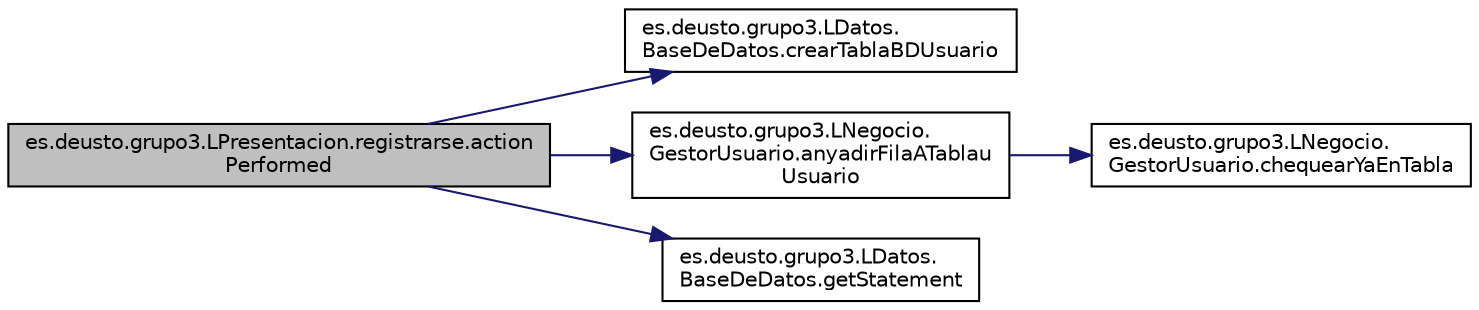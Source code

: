 digraph "es.deusto.grupo3.LPresentacion.registrarse.actionPerformed"
{
  edge [fontname="Helvetica",fontsize="10",labelfontname="Helvetica",labelfontsize="10"];
  node [fontname="Helvetica",fontsize="10",shape=record];
  rankdir="LR";
  Node3 [label="es.deusto.grupo3.LPresentacion.registrarse.action\lPerformed",height=0.2,width=0.4,color="black", fillcolor="grey75", style="filled", fontcolor="black"];
  Node3 -> Node4 [color="midnightblue",fontsize="10",style="solid",fontname="Helvetica"];
  Node4 [label="es.deusto.grupo3.LDatos.\lBaseDeDatos.crearTablaBDUsuario",height=0.2,width=0.4,color="black", fillcolor="white", style="filled",URL="$classes_1_1deusto_1_1grupo3_1_1_l_datos_1_1_base_de_datos.html#a2d8e5fb29ac6248a033738fd3225f24b"];
  Node3 -> Node5 [color="midnightblue",fontsize="10",style="solid",fontname="Helvetica"];
  Node5 [label="es.deusto.grupo3.LNegocio.\lGestorUsuario.anyadirFilaATablau\lUsuario",height=0.2,width=0.4,color="black", fillcolor="white", style="filled",URL="$classes_1_1deusto_1_1grupo3_1_1_l_negocio_1_1_gestor_usuario.html#a67afd2c142d478a54e5c4ac3faac4835"];
  Node5 -> Node6 [color="midnightblue",fontsize="10",style="solid",fontname="Helvetica"];
  Node6 [label="es.deusto.grupo3.LNegocio.\lGestorUsuario.chequearYaEnTabla",height=0.2,width=0.4,color="black", fillcolor="white", style="filled",URL="$classes_1_1deusto_1_1grupo3_1_1_l_negocio_1_1_gestor_usuario.html#aaa9cd3e13e800eadd14c6117d4c5825e"];
  Node3 -> Node7 [color="midnightblue",fontsize="10",style="solid",fontname="Helvetica"];
  Node7 [label="es.deusto.grupo3.LDatos.\lBaseDeDatos.getStatement",height=0.2,width=0.4,color="black", fillcolor="white", style="filled",URL="$classes_1_1deusto_1_1grupo3_1_1_l_datos_1_1_base_de_datos.html#a9657b1feb4c9852ab9d5f438239cb7b4"];
}
